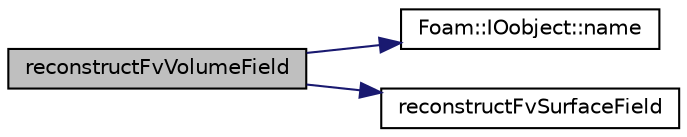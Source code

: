 digraph "reconstructFvVolumeField"
{
  bgcolor="transparent";
  edge [fontname="Helvetica",fontsize="10",labelfontname="Helvetica",labelfontsize="10"];
  node [fontname="Helvetica",fontsize="10",shape=record];
  rankdir="LR";
  Node1367 [label="reconstructFvVolumeField",height=0.2,width=0.4,color="black", fillcolor="grey75", style="filled", fontcolor="black"];
  Node1367 -> Node1368 [color="midnightblue",fontsize="10",style="solid",fontname="Helvetica"];
  Node1368 [label="Foam::IOobject::name",height=0.2,width=0.4,color="black",URL="$a27249.html#acc80e00a8ac919288fb55bd14cc88bf6",tooltip="Return name. "];
  Node1367 -> Node1369 [color="midnightblue",fontsize="10",style="solid",fontname="Helvetica"];
  Node1369 [label="reconstructFvSurfaceField",height=0.2,width=0.4,color="black",URL="$a29997.html#a90593070d81ebd1660d92e37afc72e70",tooltip="Reconstruct surface field. "];
}
